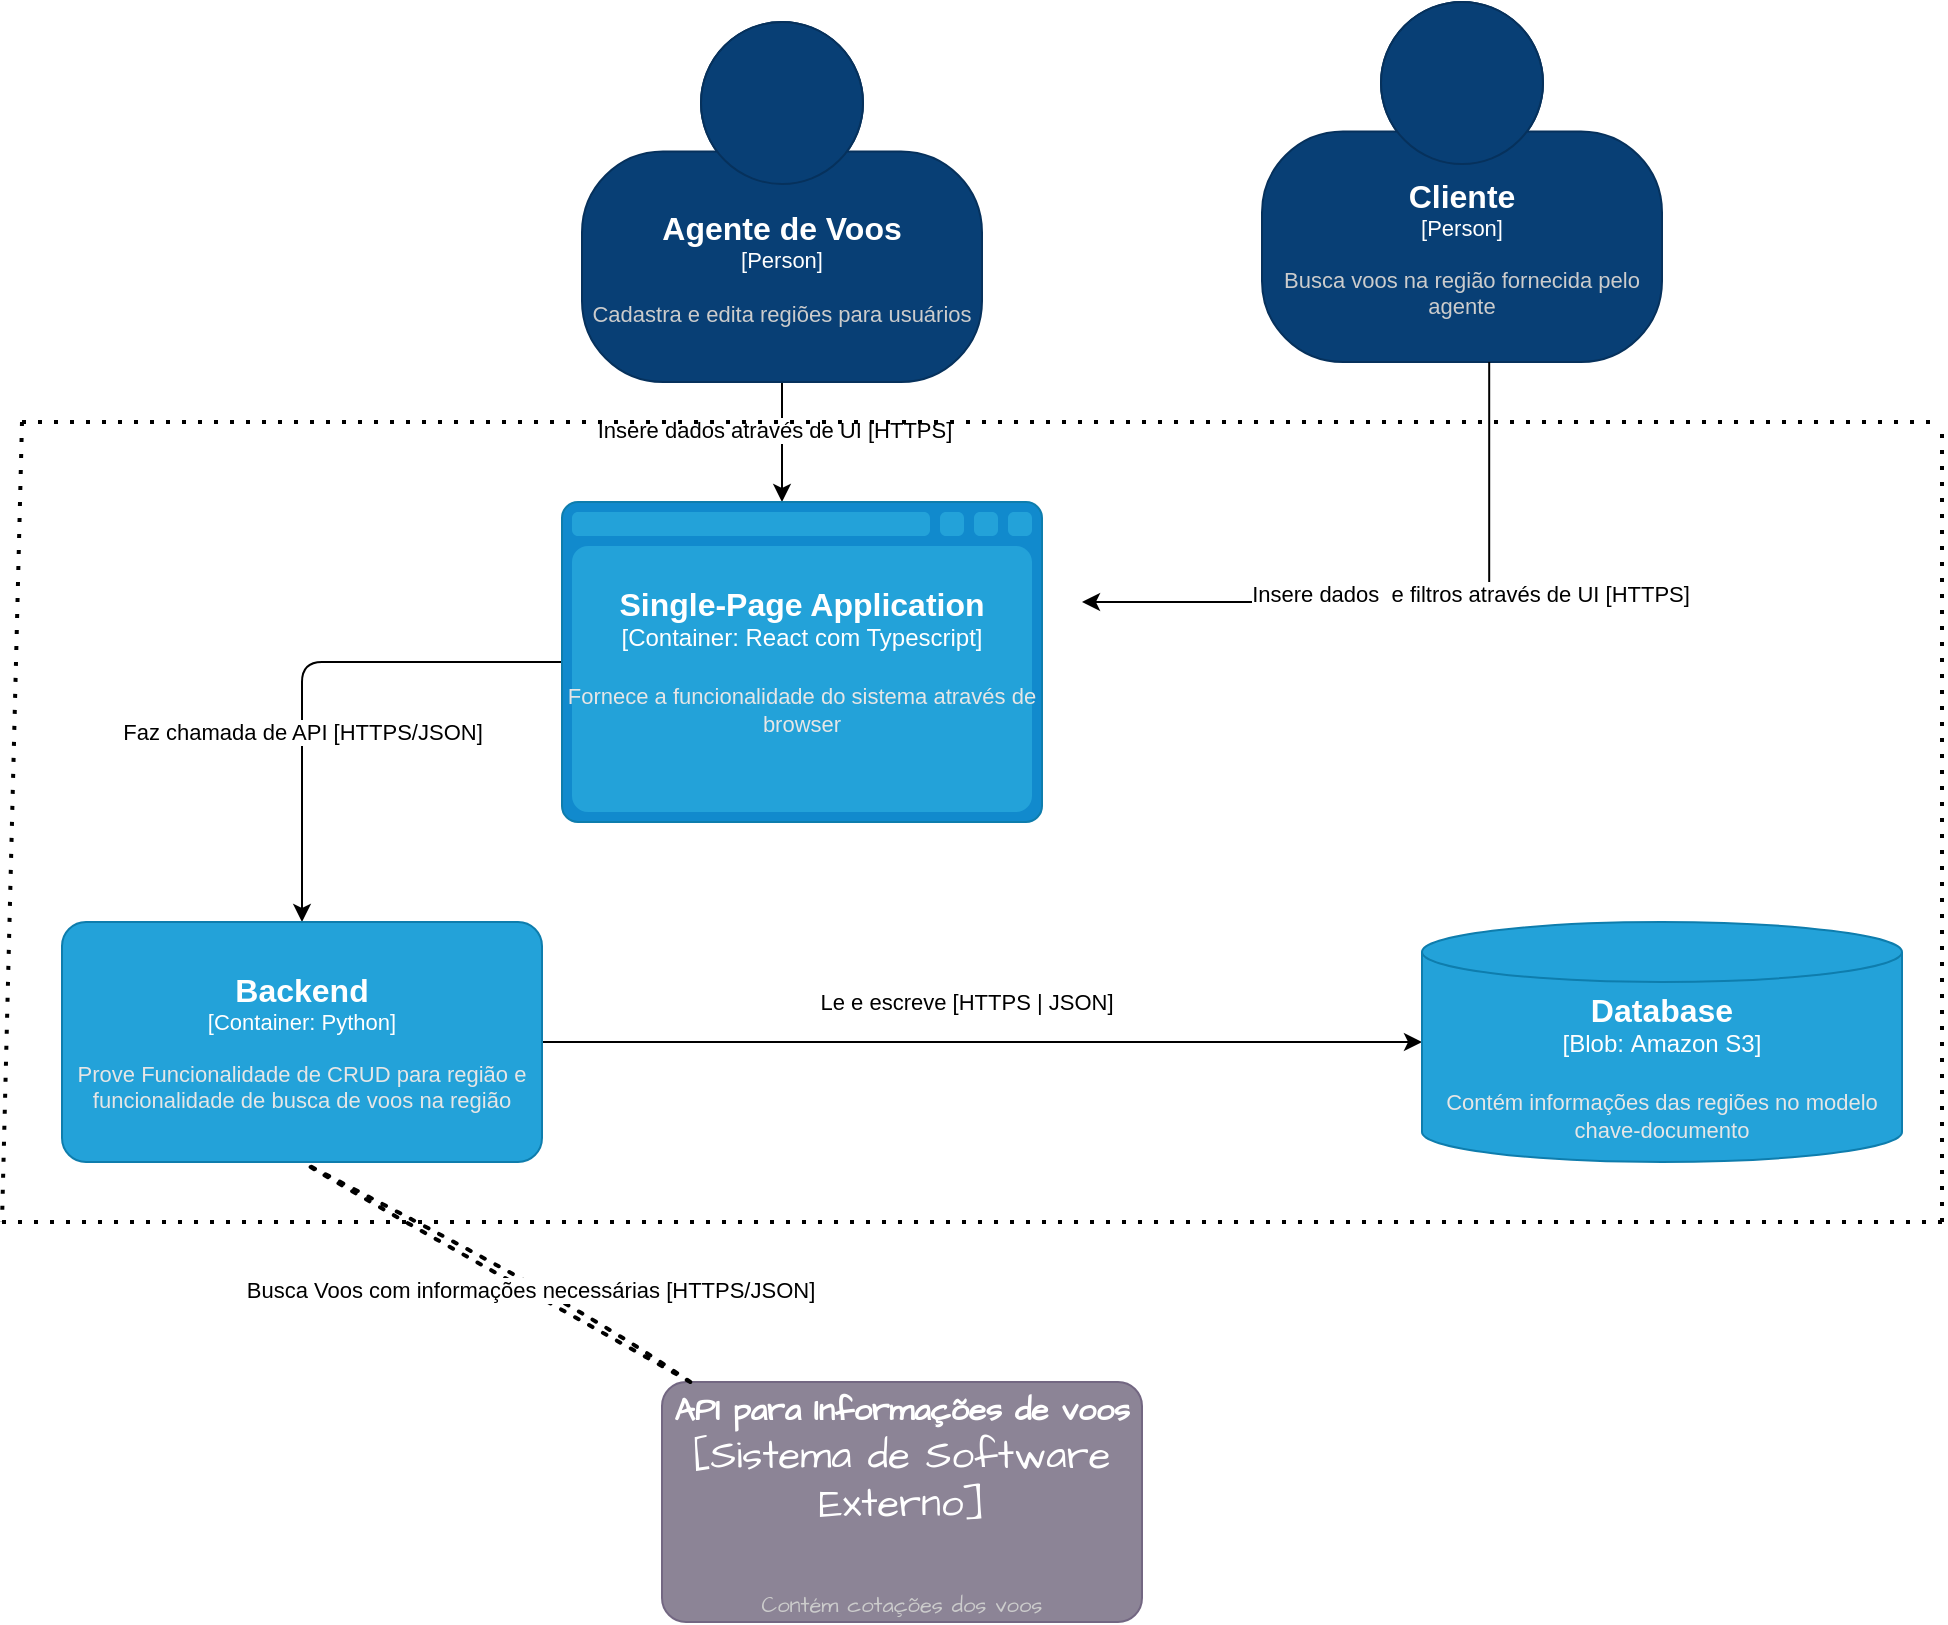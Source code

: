 <mxfile version="21.7.4" type="device">
  <diagram name="Página-1" id="hggGuTHQoSQC-ucmX2Cq">
    <mxGraphModel dx="954" dy="585" grid="1" gridSize="10" guides="1" tooltips="1" connect="1" arrows="1" fold="1" page="1" pageScale="1" pageWidth="827" pageHeight="1169" math="0" shadow="0">
      <root>
        <mxCell id="0" />
        <mxCell id="1" parent="0" />
        <mxCell id="6Yyt5d0ClRihnl-UcYKp-19" value="" style="edgeStyle=orthogonalEdgeStyle;rounded=0;orthogonalLoop=1;jettySize=auto;html=1;" parent="1" source="_RVhNtBqw241-2jr9d2B-1" target="_RVhNtBqw241-2jr9d2B-3" edge="1">
          <mxGeometry relative="1" as="geometry">
            <Array as="points">
              <mxPoint x="430" y="270" />
              <mxPoint x="430" y="270" />
            </Array>
          </mxGeometry>
        </mxCell>
        <mxCell id="6Yyt5d0ClRihnl-UcYKp-20" value="Insere dados através de UI [HTTPS]" style="edgeLabel;html=1;align=center;verticalAlign=middle;resizable=0;points=[];" parent="6Yyt5d0ClRihnl-UcYKp-19" vertex="1" connectable="0">
          <mxGeometry x="-0.2" y="-4" relative="1" as="geometry">
            <mxPoint as="offset" />
          </mxGeometry>
        </mxCell>
        <object placeholders="1" c4Name="Agente de Voos" c4Type="Person" c4Description="Cadastra e edita regiões para usuários" label="&lt;font style=&quot;font-size: 16px&quot;&gt;&lt;b&gt;%c4Name%&lt;/b&gt;&lt;/font&gt;&lt;div&gt;[%c4Type%]&lt;/div&gt;&lt;br&gt;&lt;div&gt;&lt;font style=&quot;font-size: 11px&quot;&gt;&lt;font color=&quot;#cccccc&quot;&gt;%c4Description%&lt;/font&gt;&lt;/div&gt;" id="_RVhNtBqw241-2jr9d2B-1">
          <mxCell style="html=1;fontSize=11;dashed=0;whiteSpace=wrap;fillColor=#083F75;strokeColor=#06315C;fontColor=#ffffff;shape=mxgraph.c4.person2;align=center;metaEdit=1;points=[[0.5,0,0],[1,0.5,0],[1,0.75,0],[0.75,1,0],[0.5,1,0],[0.25,1,0],[0,0.75,0],[0,0.5,0]];resizable=0;rounded=1;" parent="1" vertex="1">
            <mxGeometry x="330" y="40" width="200" height="180" as="geometry" />
          </mxCell>
        </object>
        <mxCell id="6Yyt5d0ClRihnl-UcYKp-11" value="" style="edgeStyle=orthogonalEdgeStyle;rounded=1;hachureGap=4;orthogonalLoop=1;jettySize=auto;html=1;fontFamily=Architects Daughter;fontSource=https%3A%2F%2Ffonts.googleapis.com%2Fcss%3Ffamily%3DArchitects%2BDaughter;fontSize=16;" parent="1" source="_RVhNtBqw241-2jr9d2B-3" target="_RVhNtBqw241-2jr9d2B-4" edge="1">
          <mxGeometry relative="1" as="geometry" />
        </mxCell>
        <mxCell id="6Yyt5d0ClRihnl-UcYKp-16" value="Faz chamada de API [HTTPS/JSON]" style="edgeLabel;html=1;align=center;verticalAlign=middle;resizable=0;points=[];" parent="6Yyt5d0ClRihnl-UcYKp-11" vertex="1" connectable="0">
          <mxGeometry x="0.265" relative="1" as="geometry">
            <mxPoint as="offset" />
          </mxGeometry>
        </mxCell>
        <object placeholders="1" c4Type="Single-Page Application" c4Container="Container" c4Technology="React com Typescript" c4Description="Fornece a funcionalidade do sistema através de browser" label="&lt;font style=&quot;font-size: 16px&quot;&gt;&lt;b&gt;%c4Type%&lt;/b&gt;&lt;/font&gt;&lt;div&gt;[%c4Container%:&amp;nbsp;%c4Technology%]&lt;/div&gt;&lt;br&gt;&lt;div&gt;&lt;font style=&quot;font-size: 11px&quot;&gt;&lt;font color=&quot;#E6E6E6&quot;&gt;%c4Description%&lt;/font&gt;&lt;/div&gt;" id="_RVhNtBqw241-2jr9d2B-3">
          <mxCell style="shape=mxgraph.c4.webBrowserContainer2;whiteSpace=wrap;html=1;boundedLbl=1;rounded=1;labelBackgroundColor=none;strokeColor=#118ACD;fillColor=#23A2D9;strokeColor=#118ACD;strokeColor2=#0E7DAD;fontSize=12;fontColor=#ffffff;align=center;metaEdit=1;points=[[0.5,0,0],[1,0.25,0],[1,0.5,0],[1,0.75,0],[0.5,1,0],[0,0.75,0],[0,0.5,0],[0,0.25,0]];resizable=0;" parent="1" vertex="1">
            <mxGeometry x="320" y="280" width="240" height="160" as="geometry" />
          </mxCell>
        </object>
        <mxCell id="6Yyt5d0ClRihnl-UcYKp-13" value="" style="edgeStyle=orthogonalEdgeStyle;rounded=1;hachureGap=4;orthogonalLoop=1;jettySize=auto;html=1;fontFamily=Helvetica;fontSize=16;strokeColor=none;entryX=-0.021;entryY=0.446;entryDx=0;entryDy=0;entryPerimeter=0;" parent="1" source="_RVhNtBqw241-2jr9d2B-4" target="6Yyt5d0ClRihnl-UcYKp-1" edge="1">
          <mxGeometry relative="1" as="geometry" />
        </mxCell>
        <mxCell id="6Yyt5d0ClRihnl-UcYKp-14" value="" style="edgeStyle=orthogonalEdgeStyle;rounded=0;orthogonalLoop=1;jettySize=auto;html=1;entryX=0;entryY=0.5;entryDx=0;entryDy=0;entryPerimeter=0;" parent="1" source="_RVhNtBqw241-2jr9d2B-4" target="6Yyt5d0ClRihnl-UcYKp-1" edge="1">
          <mxGeometry relative="1" as="geometry" />
        </mxCell>
        <mxCell id="6Yyt5d0ClRihnl-UcYKp-15" value="Le e escreve [HTTPS | JSON]" style="edgeLabel;html=1;align=center;verticalAlign=middle;resizable=0;points=[];" parent="6Yyt5d0ClRihnl-UcYKp-14" vertex="1" connectable="0">
          <mxGeometry x="-0.162" y="-4" relative="1" as="geometry">
            <mxPoint x="27" y="-24" as="offset" />
          </mxGeometry>
        </mxCell>
        <object placeholders="1" c4Name="Backend" c4Type="Container" c4Technology="Python" c4Description="Prove Funcionalidade de CRUD para região e funcionalidade de busca de voos na região" label="&lt;font style=&quot;font-size: 16px&quot;&gt;&lt;b&gt;%c4Name%&lt;/b&gt;&lt;/font&gt;&lt;div&gt;[%c4Type%: %c4Technology%]&lt;/div&gt;&lt;br&gt;&lt;div&gt;&lt;font style=&quot;font-size: 11px&quot;&gt;&lt;font color=&quot;#E6E6E6&quot;&gt;%c4Description%&lt;/font&gt;&lt;/div&gt;" id="_RVhNtBqw241-2jr9d2B-4">
          <mxCell style="rounded=1;whiteSpace=wrap;html=1;fontSize=11;labelBackgroundColor=none;fillColor=#23A2D9;fontColor=#ffffff;align=center;arcSize=10;strokeColor=#0E7DAD;metaEdit=1;resizable=0;points=[[0.25,0,0],[0.5,0,0],[0.75,0,0],[1,0.25,0],[1,0.5,0],[1,0.75,0],[0.75,1,0],[0.5,1,0],[0.25,1,0],[0,0.75,0],[0,0.5,0],[0,0.25,0]];" parent="1" vertex="1">
            <mxGeometry x="70" y="490" width="240" height="120" as="geometry" />
          </mxCell>
        </object>
        <object placeholders="1" c4Type="Database" c4Container="Blob" c4Technology="Amazon S3" c4Description="Contém informações das regiões no modelo chave-documento" label="&lt;font style=&quot;font-size: 16px&quot;&gt;&lt;b&gt;%c4Type%&lt;/b&gt;&lt;/font&gt;&lt;div&gt;[%c4Container%:&amp;nbsp;%c4Technology%]&lt;/div&gt;&lt;br&gt;&lt;div&gt;&lt;font style=&quot;font-size: 11px&quot;&gt;&lt;font color=&quot;#E6E6E6&quot;&gt;%c4Description%&lt;/font&gt;&lt;/div&gt;" id="6Yyt5d0ClRihnl-UcYKp-1">
          <mxCell style="shape=cylinder3;size=15;whiteSpace=wrap;html=1;boundedLbl=1;rounded=1;labelBackgroundColor=none;fillColor=#23A2D9;fontSize=12;fontColor=#ffffff;align=center;strokeColor=#0E7DAD;metaEdit=1;points=[[0.5,0,0],[1,0.25,0],[1,0.5,0],[1,0.75,0],[0.5,1,0],[0,0.75,0],[0,0.5,0],[0,0.25,0]];resizable=0;" parent="1" vertex="1">
            <mxGeometry x="750" y="490" width="240" height="120" as="geometry" />
          </mxCell>
        </object>
        <object placeholders="1" c4Name="API para Informações de voos" c4Type="Sistema de Software Externo" c4Description="Contém cotações dos voos" label="&lt;font style=&quot;font-size: 16px&quot;&gt;&lt;b&gt;%c4Name%&lt;/b&gt;&lt;/font&gt;&lt;div&gt;[%c4Type%]&lt;/div&gt;&lt;br&gt;&lt;div&gt;&lt;font style=&quot;font-size: 11px&quot;&gt;&lt;font color=&quot;#cccccc&quot;&gt;%c4Description%&lt;/font&gt;&lt;/div&gt;" id="6Yyt5d0ClRihnl-UcYKp-8">
          <mxCell style="rounded=1;whiteSpace=wrap;html=1;labelBackgroundColor=none;fillColor=#8C8496;fontColor=#ffffff;align=center;arcSize=10;strokeColor=#736782;metaEdit=1;resizable=0;points=[[0.25,0,0],[0.5,0,0],[0.75,0,0],[1,0.25,0],[1,0.5,0],[1,0.75,0],[0.75,1,0],[0.5,1,0],[0.25,1,0],[0,0.75,0],[0,0.5,0],[0,0.25,0]];hachureGap=4;fontFamily=Architects Daughter;fontSource=https%3A%2F%2Ffonts.googleapis.com%2Fcss%3Ffamily%3DArchitects%2BDaughter;fontSize=20;" parent="1" vertex="1">
            <mxGeometry x="370" y="720" width="240" height="120" as="geometry" />
          </mxCell>
        </object>
        <mxCell id="6Yyt5d0ClRihnl-UcYKp-17" value="" style="endArrow=none;dashed=1;html=1;dashPattern=1 3;strokeWidth=2;rounded=0;sketch=1;hachureGap=4;jiggle=2;curveFitting=1;fontFamily=Architects Daughter;fontSource=https%3A%2F%2Ffonts.googleapis.com%2Fcss%3Ffamily%3DArchitects%2BDaughter;fontSize=16;entryX=0.5;entryY=1;entryDx=0;entryDy=0;entryPerimeter=0;verticalAlign=bottom;" parent="1" source="6Yyt5d0ClRihnl-UcYKp-8" target="_RVhNtBqw241-2jr9d2B-4" edge="1">
          <mxGeometry width="50" height="50" relative="1" as="geometry">
            <mxPoint x="190" y="790" as="sourcePoint" />
            <mxPoint x="10" y="680" as="targetPoint" />
          </mxGeometry>
        </mxCell>
        <mxCell id="6Yyt5d0ClRihnl-UcYKp-18" value="Busca Voos com informações necessárias [HTTPS/JSON]" style="edgeLabel;html=1;align=center;verticalAlign=middle;resizable=0;points=[];" parent="6Yyt5d0ClRihnl-UcYKp-17" vertex="1" connectable="0">
          <mxGeometry x="-0.141" y="1" relative="1" as="geometry">
            <mxPoint x="4" as="offset" />
          </mxGeometry>
        </mxCell>
        <mxCell id="Ir693kF-t0H1RMWPuTh9-2" value="" style="endArrow=none;dashed=1;html=1;dashPattern=1 3;strokeWidth=2;rounded=0;" parent="1" edge="1">
          <mxGeometry width="50" height="50" relative="1" as="geometry">
            <mxPoint x="50" y="240" as="sourcePoint" />
            <mxPoint x="1010" y="240" as="targetPoint" />
          </mxGeometry>
        </mxCell>
        <mxCell id="Ir693kF-t0H1RMWPuTh9-3" value="" style="endArrow=none;dashed=1;html=1;dashPattern=1 3;strokeWidth=2;rounded=0;" parent="1" edge="1">
          <mxGeometry width="50" height="50" relative="1" as="geometry">
            <mxPoint x="40" y="640" as="sourcePoint" />
            <mxPoint x="1010" y="640" as="targetPoint" />
          </mxGeometry>
        </mxCell>
        <mxCell id="Ir693kF-t0H1RMWPuTh9-4" value="" style="endArrow=none;dashed=1;html=1;dashPattern=1 3;strokeWidth=2;rounded=0;" parent="1" edge="1">
          <mxGeometry width="50" height="50" relative="1" as="geometry">
            <mxPoint x="1010" y="640" as="sourcePoint" />
            <mxPoint x="1010" y="240" as="targetPoint" />
          </mxGeometry>
        </mxCell>
        <mxCell id="Ir693kF-t0H1RMWPuTh9-5" value="" style="endArrow=none;dashed=1;html=1;dashPattern=1 3;strokeWidth=2;rounded=0;" parent="1" edge="1">
          <mxGeometry width="50" height="50" relative="1" as="geometry">
            <mxPoint x="50" y="240" as="sourcePoint" />
            <mxPoint x="40" y="640" as="targetPoint" />
          </mxGeometry>
        </mxCell>
        <object placeholders="1" c4Name="Cliente" c4Type="Person" c4Description="Busca voos na região fornecida pelo agente" label="&lt;font style=&quot;font-size: 16px&quot;&gt;&lt;b&gt;%c4Name%&lt;/b&gt;&lt;/font&gt;&lt;div&gt;[%c4Type%]&lt;/div&gt;&lt;br&gt;&lt;div&gt;&lt;font style=&quot;font-size: 11px&quot;&gt;&lt;font color=&quot;#cccccc&quot;&gt;%c4Description%&lt;/font&gt;&lt;/div&gt;" id="uuzLa_hboFGX0upMEECX-1">
          <mxCell style="html=1;fontSize=11;dashed=0;whiteSpace=wrap;fillColor=#083F75;strokeColor=#06315C;fontColor=#ffffff;shape=mxgraph.c4.person2;align=center;metaEdit=1;points=[[0.5,0,0],[1,0.5,0],[1,0.75,0],[0.75,1,0],[0.5,1,0],[0.25,1,0],[0,0.75,0],[0,0.5,0]];resizable=0;rounded=1;" vertex="1" parent="1">
            <mxGeometry x="670" y="30" width="200" height="180" as="geometry" />
          </mxCell>
        </object>
        <mxCell id="uuzLa_hboFGX0upMEECX-2" value="" style="edgeStyle=orthogonalEdgeStyle;rounded=0;orthogonalLoop=1;jettySize=auto;html=1;exitX=0.568;exitY=1;exitDx=0;exitDy=0;exitPerimeter=0;" edge="1" parent="1" source="uuzLa_hboFGX0upMEECX-1">
          <mxGeometry relative="1" as="geometry">
            <Array as="points">
              <mxPoint x="784" y="330" />
            </Array>
            <mxPoint x="440" y="230" as="sourcePoint" />
            <mxPoint x="580" y="330" as="targetPoint" />
          </mxGeometry>
        </mxCell>
        <mxCell id="uuzLa_hboFGX0upMEECX-3" value="Insere dados&amp;nbsp; e filtros através de UI [HTTPS]" style="edgeLabel;html=1;align=center;verticalAlign=middle;resizable=0;points=[];" vertex="1" connectable="0" parent="uuzLa_hboFGX0upMEECX-2">
          <mxGeometry x="-0.2" y="-4" relative="1" as="geometry">
            <mxPoint as="offset" />
          </mxGeometry>
        </mxCell>
      </root>
    </mxGraphModel>
  </diagram>
</mxfile>
